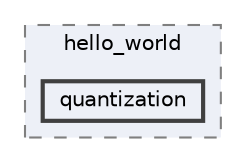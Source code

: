 digraph "Arduino/GetStartedWithMachineLearningOnArduino/tflite-micro-main/tensorflow/lite/micro/examples/hello_world/quantization"
{
 // LATEX_PDF_SIZE
  bgcolor="transparent";
  edge [fontname=Helvetica,fontsize=10,labelfontname=Helvetica,labelfontsize=10];
  node [fontname=Helvetica,fontsize=10,shape=box,height=0.2,width=0.4];
  compound=true
  subgraph clusterdir_30eb7fd3a2237fa4ee50e063fc3b54c4 {
    graph [ bgcolor="#edf0f7", pencolor="grey50", label="hello_world", fontname=Helvetica,fontsize=10 style="filled,dashed", URL="dir_30eb7fd3a2237fa4ee50e063fc3b54c4.html",tooltip=""]
  dir_69c17465dc31a646e249d1f5ce19706d [label="quantization", fillcolor="#edf0f7", color="grey25", style="filled,bold", URL="dir_69c17465dc31a646e249d1f5ce19706d.html",tooltip=""];
  }
}
